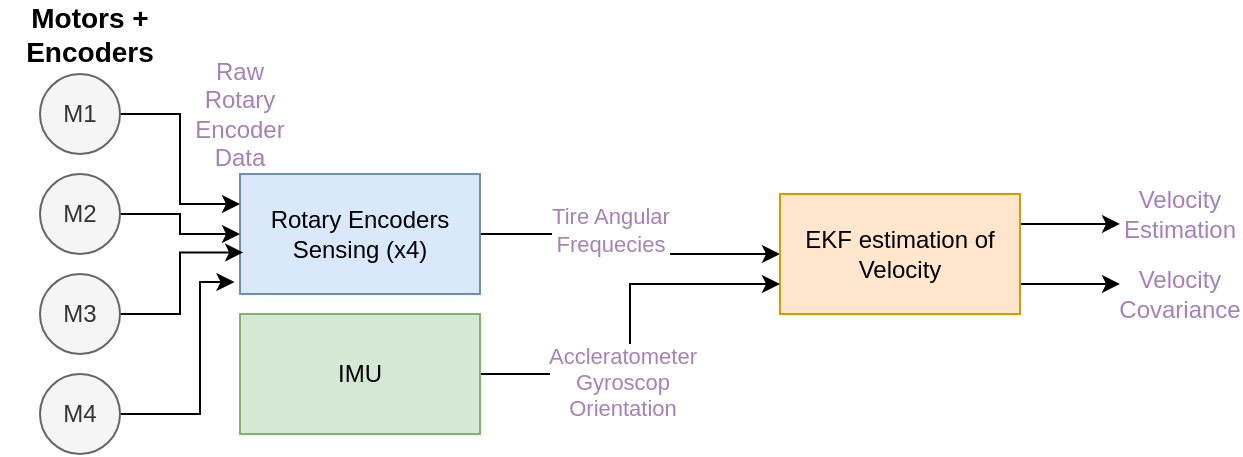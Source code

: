 <mxfile version="13.0.3" type="device"><diagram id="vYpeBkYtM6BG3UMCo0wX" name="Page-1"><mxGraphModel dx="1768" dy="483" grid="1" gridSize="10" guides="1" tooltips="1" connect="1" arrows="1" fold="1" page="1" pageScale="1" pageWidth="850" pageHeight="1100" math="0" shadow="0"><root><mxCell id="0"/><mxCell id="1" parent="0"/><mxCell id="LxqTqtXgzgyB-wqaFnmu-3" style="edgeStyle=orthogonalEdgeStyle;rounded=0;orthogonalLoop=1;jettySize=auto;html=1;exitX=1;exitY=0.5;exitDx=0;exitDy=0;entryX=0;entryY=0.5;entryDx=0;entryDy=0;" edge="1" parent="1" source="LxqTqtXgzgyB-wqaFnmu-1" target="LxqTqtXgzgyB-wqaFnmu-2"><mxGeometry relative="1" as="geometry"/></mxCell><mxCell id="LxqTqtXgzgyB-wqaFnmu-4" value="&lt;font color=&quot;#a680b8&quot;&gt;Tire Angular&lt;br&gt;Frequecies&lt;/font&gt;" style="edgeLabel;html=1;align=center;verticalAlign=middle;resizable=0;points=[];" vertex="1" connectable="0" parent="LxqTqtXgzgyB-wqaFnmu-3"><mxGeometry x="-0.185" y="2" relative="1" as="geometry"><mxPoint as="offset"/></mxGeometry></mxCell><mxCell id="LxqTqtXgzgyB-wqaFnmu-1" value="Rotary Encoders&lt;br&gt;Sensing (x4)" style="rounded=0;whiteSpace=wrap;html=1;fillColor=#dae8fc;strokeColor=#6c8ebf;" vertex="1" parent="1"><mxGeometry x="50" y="160" width="120" height="60" as="geometry"/></mxCell><mxCell id="LxqTqtXgzgyB-wqaFnmu-19" style="edgeStyle=orthogonalEdgeStyle;rounded=0;orthogonalLoop=1;jettySize=auto;html=1;exitX=1;exitY=0.25;exitDx=0;exitDy=0;" edge="1" parent="1" source="LxqTqtXgzgyB-wqaFnmu-2"><mxGeometry relative="1" as="geometry"><mxPoint x="490.0" y="184.952" as="targetPoint"/></mxGeometry></mxCell><mxCell id="LxqTqtXgzgyB-wqaFnmu-23" style="edgeStyle=orthogonalEdgeStyle;rounded=0;orthogonalLoop=1;jettySize=auto;html=1;exitX=1;exitY=0.75;exitDx=0;exitDy=0;" edge="1" parent="1" source="LxqTqtXgzgyB-wqaFnmu-2"><mxGeometry relative="1" as="geometry"><mxPoint x="490.0" y="214.952" as="targetPoint"/></mxGeometry></mxCell><mxCell id="LxqTqtXgzgyB-wqaFnmu-2" value="EKF estimation of Velocity" style="rounded=0;whiteSpace=wrap;html=1;fillColor=#ffe6cc;strokeColor=#d79b00;" vertex="1" parent="1"><mxGeometry x="320" y="170" width="120" height="60" as="geometry"/></mxCell><mxCell id="LxqTqtXgzgyB-wqaFnmu-9" style="edgeStyle=orthogonalEdgeStyle;rounded=0;orthogonalLoop=1;jettySize=auto;html=1;exitX=1;exitY=0.5;exitDx=0;exitDy=0;entryX=0;entryY=0.25;entryDx=0;entryDy=0;" edge="1" parent="1" source="LxqTqtXgzgyB-wqaFnmu-5" target="LxqTqtXgzgyB-wqaFnmu-1"><mxGeometry relative="1" as="geometry"/></mxCell><mxCell id="LxqTqtXgzgyB-wqaFnmu-5" value="M1" style="ellipse;whiteSpace=wrap;html=1;aspect=fixed;fillColor=#f5f5f5;strokeColor=#666666;fontColor=#333333;" vertex="1" parent="1"><mxGeometry x="-50" y="110" width="40" height="40" as="geometry"/></mxCell><mxCell id="LxqTqtXgzgyB-wqaFnmu-10" style="edgeStyle=orthogonalEdgeStyle;rounded=0;orthogonalLoop=1;jettySize=auto;html=1;entryX=0;entryY=0.5;entryDx=0;entryDy=0;" edge="1" parent="1" source="LxqTqtXgzgyB-wqaFnmu-6" target="LxqTqtXgzgyB-wqaFnmu-1"><mxGeometry relative="1" as="geometry"/></mxCell><mxCell id="LxqTqtXgzgyB-wqaFnmu-6" value="M2" style="ellipse;whiteSpace=wrap;html=1;aspect=fixed;fillColor=#f5f5f5;strokeColor=#666666;fontColor=#333333;" vertex="1" parent="1"><mxGeometry x="-50" y="160" width="40" height="40" as="geometry"/></mxCell><mxCell id="LxqTqtXgzgyB-wqaFnmu-11" style="edgeStyle=orthogonalEdgeStyle;rounded=0;orthogonalLoop=1;jettySize=auto;html=1;entryX=0.013;entryY=0.654;entryDx=0;entryDy=0;entryPerimeter=0;" edge="1" parent="1" source="LxqTqtXgzgyB-wqaFnmu-7" target="LxqTqtXgzgyB-wqaFnmu-1"><mxGeometry relative="1" as="geometry"/></mxCell><mxCell id="LxqTqtXgzgyB-wqaFnmu-7" value="M3" style="ellipse;whiteSpace=wrap;html=1;aspect=fixed;fillColor=#f5f5f5;strokeColor=#666666;fontColor=#333333;" vertex="1" parent="1"><mxGeometry x="-50" y="210" width="40" height="40" as="geometry"/></mxCell><mxCell id="LxqTqtXgzgyB-wqaFnmu-12" style="edgeStyle=orthogonalEdgeStyle;rounded=0;orthogonalLoop=1;jettySize=auto;html=1;entryX=-0.023;entryY=0.9;entryDx=0;entryDy=0;entryPerimeter=0;" edge="1" parent="1" source="LxqTqtXgzgyB-wqaFnmu-8" target="LxqTqtXgzgyB-wqaFnmu-1"><mxGeometry relative="1" as="geometry"><Array as="points"><mxPoint x="30" y="280"/><mxPoint x="30" y="214"/></Array></mxGeometry></mxCell><mxCell id="LxqTqtXgzgyB-wqaFnmu-8" value="M4" style="ellipse;whiteSpace=wrap;html=1;aspect=fixed;fillColor=#f5f5f5;strokeColor=#666666;fontColor=#333333;" vertex="1" parent="1"><mxGeometry x="-50" y="260" width="40" height="40" as="geometry"/></mxCell><mxCell id="LxqTqtXgzgyB-wqaFnmu-13" value="&lt;font color=&quot;#a680b8&quot;&gt;Raw Rotary Encoder Data&lt;/font&gt;" style="text;html=1;strokeColor=none;fillColor=none;align=center;verticalAlign=middle;whiteSpace=wrap;rounded=0;" vertex="1" parent="1"><mxGeometry x="30" y="120" width="40" height="20" as="geometry"/></mxCell><mxCell id="LxqTqtXgzgyB-wqaFnmu-15" style="edgeStyle=orthogonalEdgeStyle;rounded=0;orthogonalLoop=1;jettySize=auto;html=1;entryX=0;entryY=0.75;entryDx=0;entryDy=0;" edge="1" parent="1" source="LxqTqtXgzgyB-wqaFnmu-14" target="LxqTqtXgzgyB-wqaFnmu-2"><mxGeometry relative="1" as="geometry"/></mxCell><mxCell id="LxqTqtXgzgyB-wqaFnmu-16" value="&lt;font color=&quot;#a680b8&quot;&gt;Accleratometer&lt;br&gt;Gyroscop&lt;br&gt;Orientation&lt;/font&gt;" style="edgeLabel;html=1;align=center;verticalAlign=middle;resizable=0;points=[];" vertex="1" connectable="0" parent="LxqTqtXgzgyB-wqaFnmu-15"><mxGeometry x="-0.279" y="-4" relative="1" as="geometry"><mxPoint as="offset"/></mxGeometry></mxCell><mxCell id="LxqTqtXgzgyB-wqaFnmu-14" value="IMU" style="rounded=0;whiteSpace=wrap;html=1;fillColor=#d5e8d4;strokeColor=#82b366;" vertex="1" parent="1"><mxGeometry x="50" y="230" width="120" height="60" as="geometry"/></mxCell><mxCell id="LxqTqtXgzgyB-wqaFnmu-20" value="&lt;font color=&quot;#a680b8&quot;&gt;Velocity Estimation&lt;/font&gt;" style="text;html=1;strokeColor=none;fillColor=none;align=center;verticalAlign=middle;whiteSpace=wrap;rounded=0;" vertex="1" parent="1"><mxGeometry x="490" y="170" width="60" height="20" as="geometry"/></mxCell><mxCell id="LxqTqtXgzgyB-wqaFnmu-24" value="&lt;font color=&quot;#a680b8&quot;&gt;Velocity Covariance&lt;/font&gt;" style="text;html=1;strokeColor=none;fillColor=none;align=center;verticalAlign=middle;whiteSpace=wrap;rounded=0;" vertex="1" parent="1"><mxGeometry x="490" y="210" width="60" height="20" as="geometry"/></mxCell><mxCell id="LxqTqtXgzgyB-wqaFnmu-25" value="&lt;font style=&quot;font-size: 14px&quot;&gt;&lt;b&gt;Motors + Encoders&lt;/b&gt;&lt;/font&gt;" style="text;html=1;strokeColor=none;fillColor=none;align=center;verticalAlign=middle;whiteSpace=wrap;rounded=0;" vertex="1" parent="1"><mxGeometry x="-70" y="80" width="90" height="20" as="geometry"/></mxCell></root></mxGraphModel></diagram></mxfile>